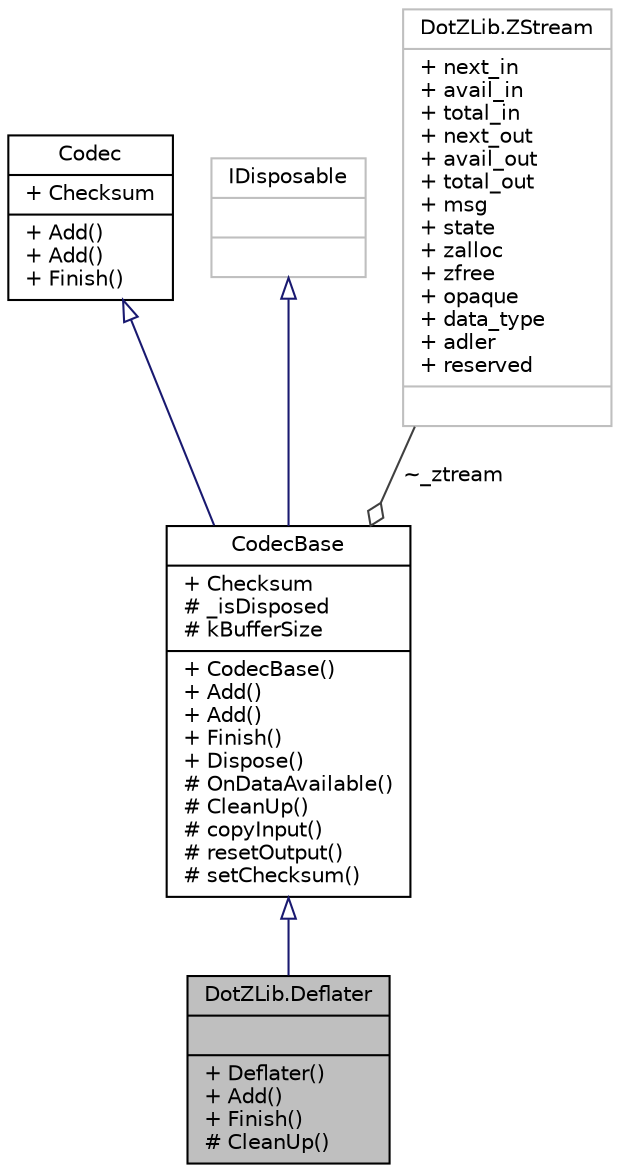 digraph "DotZLib.Deflater"
{
  edge [fontname="Helvetica",fontsize="10",labelfontname="Helvetica",labelfontsize="10"];
  node [fontname="Helvetica",fontsize="10",shape=record];
  Node1 [label="{DotZLib.Deflater\n||+ Deflater()\l+ Add()\l+ Finish()\l# CleanUp()\l}",height=0.2,width=0.4,color="black", fillcolor="grey75", style="filled", fontcolor="black"];
  Node2 -> Node1 [dir="back",color="midnightblue",fontsize="10",style="solid",arrowtail="onormal",fontname="Helvetica"];
  Node2 [label="{CodecBase\n|+ Checksum\l# _isDisposed\l# kBufferSize\l|+ CodecBase()\l+ Add()\l+ Add()\l+ Finish()\l+ Dispose()\l# OnDataAvailable()\l# CleanUp()\l# copyInput()\l# resetOutput()\l# setChecksum()\l}",height=0.2,width=0.4,color="black", fillcolor="white", style="filled",URL="$class_dot_z_lib_1_1_codec_base.html",tooltip="Implements the common functionality needed for all Codecs "];
  Node3 -> Node2 [dir="back",color="midnightblue",fontsize="10",style="solid",arrowtail="onormal",fontname="Helvetica"];
  Node3 [label="{Codec\n|+ Checksum\l|+ Add()\l+ Add()\l+ Finish()\l}",height=0.2,width=0.4,color="black", fillcolor="white", style="filled",URL="$interface_dot_z_lib_1_1_codec.html",tooltip="Declares methods and events for implementing compressors/decompressors "];
  Node4 -> Node2 [dir="back",color="midnightblue",fontsize="10",style="solid",arrowtail="onormal",fontname="Helvetica"];
  Node4 [label="{IDisposable\n||}",height=0.2,width=0.4,color="grey75", fillcolor="white", style="filled"];
  Node5 -> Node2 [color="grey25",fontsize="10",style="solid",label=" ~_ztream" ,arrowhead="odiamond",fontname="Helvetica"];
  Node5 [label="{DotZLib.ZStream\n|+ next_in\l+ avail_in\l+ total_in\l+ next_out\l+ avail_out\l+ total_out\l+ msg\l+ state\l+ zalloc\l+ zfree\l+ opaque\l+ data_type\l+ adler\l+ reserved\l|}",height=0.2,width=0.4,color="grey75", fillcolor="white", style="filled"];
}
